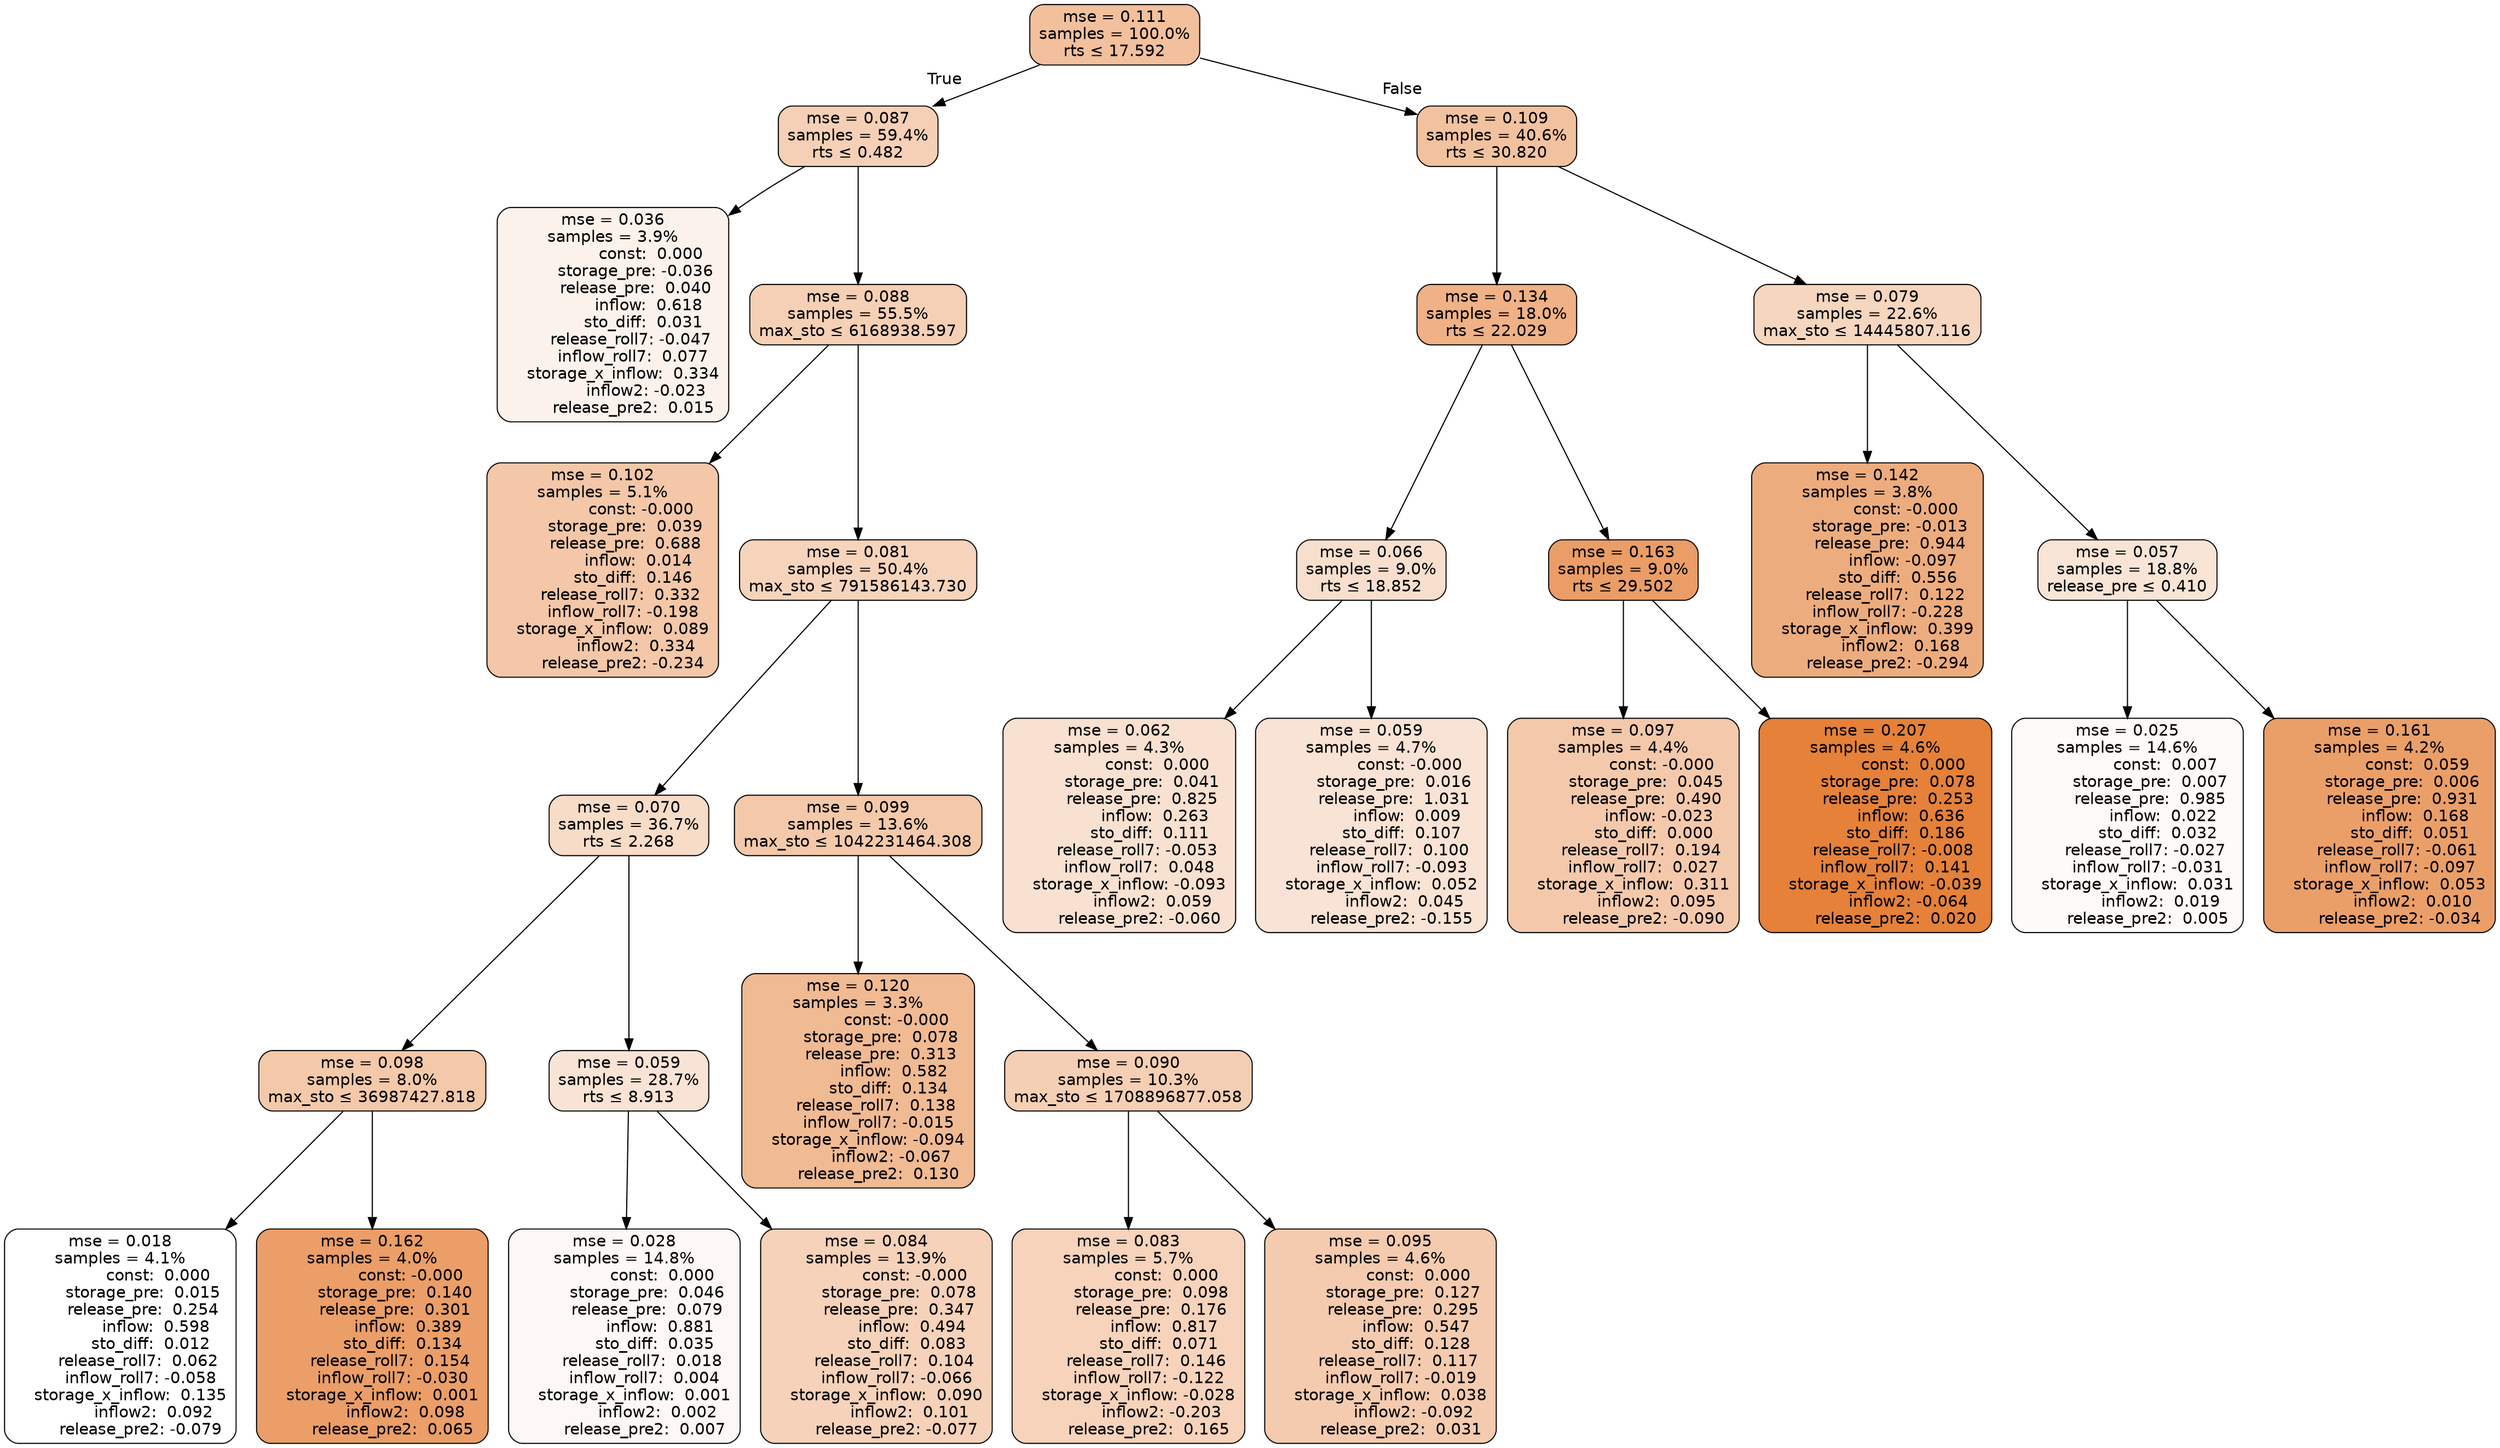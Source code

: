 digraph tree {
bgcolor="transparent"
node [shape=rectangle, style="filled, rounded", color="black", fontname=helvetica] ;
edge [fontname=helvetica] ;
	"0" [label="mse = 0.111
samples = 100.0%
rts &le; 17.592", fillcolor="#f2c09d"]
	"1" [label="mse = 0.087
samples = 59.4%
rts &le; 0.482", fillcolor="#f5d0b6"]
	"2" [label="mse = 0.036
samples = 3.9%
               const:  0.000
         storage_pre: -0.036
         release_pre:  0.040
              inflow:  0.618
            sto_diff:  0.031
       release_roll7: -0.047
        inflow_roll7:  0.077
    storage_x_inflow:  0.334
             inflow2: -0.023
        release_pre2:  0.015", fillcolor="#fcf2ec"]
	"3" [label="mse = 0.088
samples = 55.5%
max_sto &le; 6168938.597", fillcolor="#f5d0b5"]
	"4" [label="mse = 0.102
samples = 5.1%
               const: -0.000
         storage_pre:  0.039
         release_pre:  0.688
              inflow:  0.014
            sto_diff:  0.146
       release_roll7:  0.332
        inflow_roll7: -0.198
    storage_x_inflow:  0.089
             inflow2:  0.334
        release_pre2: -0.234", fillcolor="#f3c7a7"]
	"5" [label="mse = 0.081
samples = 50.4%
max_sto &le; 791586143.730", fillcolor="#f6d4bc"]
	"6" [label="mse = 0.070
samples = 36.7%
rts &le; 2.268", fillcolor="#f7dcc8"]
	"7" [label="mse = 0.098
samples = 8.0%
max_sto &le; 36987427.818", fillcolor="#f3c9aa"]
	"8" [label="mse = 0.018
samples = 4.1%
               const:  0.000
         storage_pre:  0.015
         release_pre:  0.254
              inflow:  0.598
            sto_diff:  0.012
       release_roll7:  0.062
        inflow_roll7: -0.058
    storage_x_inflow:  0.135
             inflow2:  0.092
        release_pre2: -0.079", fillcolor="#ffffff"]
	"9" [label="mse = 0.162
samples = 4.0%
               const: -0.000
         storage_pre:  0.140
         release_pre:  0.301
              inflow:  0.389
            sto_diff:  0.134
       release_roll7:  0.154
        inflow_roll7: -0.030
    storage_x_inflow:  0.001
             inflow2:  0.098
        release_pre2:  0.065", fillcolor="#eb9e67"]
	"10" [label="mse = 0.059
samples = 28.7%
rts &le; 8.913", fillcolor="#f9e3d4"]
	"11" [label="mse = 0.028
samples = 14.8%
               const:  0.000
         storage_pre:  0.046
         release_pre:  0.079
              inflow:  0.881
            sto_diff:  0.035
       release_roll7:  0.018
        inflow_roll7:  0.004
    storage_x_inflow:  0.001
             inflow2:  0.002
        release_pre2:  0.007", fillcolor="#fdf8f5"]
	"12" [label="mse = 0.084
samples = 13.9%
               const: -0.000
         storage_pre:  0.078
         release_pre:  0.347
              inflow:  0.494
            sto_diff:  0.083
       release_roll7:  0.104
        inflow_roll7: -0.066
    storage_x_inflow:  0.090
             inflow2:  0.101
        release_pre2: -0.077", fillcolor="#f5d2b9"]
	"13" [label="mse = 0.099
samples = 13.6%
max_sto &le; 1042231464.308", fillcolor="#f3c9aa"]
	"14" [label="mse = 0.120
samples = 3.3%
               const: -0.000
         storage_pre:  0.078
         release_pre:  0.313
              inflow:  0.582
            sto_diff:  0.134
       release_roll7:  0.138
        inflow_roll7: -0.015
    storage_x_inflow: -0.094
             inflow2: -0.067
        release_pre2:  0.130", fillcolor="#f0ba93"]
	"15" [label="mse = 0.090
samples = 10.3%
max_sto &le; 1708896877.058", fillcolor="#f5cfb3"]
	"16" [label="mse = 0.083
samples = 5.7%
               const:  0.000
         storage_pre:  0.098
         release_pre:  0.176
              inflow:  0.817
            sto_diff:  0.071
       release_roll7:  0.146
        inflow_roll7: -0.122
    storage_x_inflow: -0.028
             inflow2: -0.203
        release_pre2:  0.165", fillcolor="#f6d3ba"]
	"17" [label="mse = 0.095
samples = 4.6%
               const:  0.000
         storage_pre:  0.127
         release_pre:  0.295
              inflow:  0.547
            sto_diff:  0.128
       release_roll7:  0.117
        inflow_roll7: -0.019
    storage_x_inflow:  0.038
             inflow2: -0.092
        release_pre2:  0.031", fillcolor="#f4cbae"]
	"18" [label="mse = 0.109
samples = 40.6%
rts &le; 30.820", fillcolor="#f2c29f"]
	"19" [label="mse = 0.134
samples = 18.0%
rts &le; 22.029", fillcolor="#efb185"]
	"20" [label="mse = 0.066
samples = 9.0%
rts &le; 18.852", fillcolor="#f8dfcd"]
	"21" [label="mse = 0.062
samples = 4.3%
               const:  0.000
         storage_pre:  0.041
         release_pre:  0.825
              inflow:  0.263
            sto_diff:  0.111
       release_roll7: -0.053
        inflow_roll7:  0.048
    storage_x_inflow: -0.093
             inflow2:  0.059
        release_pre2: -0.060", fillcolor="#f8e1d0"]
	"22" [label="mse = 0.059
samples = 4.7%
               const: -0.000
         storage_pre:  0.016
         release_pre:  1.031
              inflow:  0.009
            sto_diff:  0.107
       release_roll7:  0.100
        inflow_roll7: -0.093
    storage_x_inflow:  0.052
             inflow2:  0.045
        release_pre2: -0.155", fillcolor="#f9e3d4"]
	"23" [label="mse = 0.163
samples = 9.0%
rts &le; 29.502", fillcolor="#ea9d66"]
	"24" [label="mse = 0.097
samples = 4.4%
               const: -0.000
         storage_pre:  0.045
         release_pre:  0.490
              inflow: -0.023
            sto_diff:  0.000
       release_roll7:  0.194
        inflow_roll7:  0.027
    storage_x_inflow:  0.311
             inflow2:  0.095
        release_pre2: -0.090", fillcolor="#f4c9ab"]
	"25" [label="mse = 0.207
samples = 4.6%
               const:  0.000
         storage_pre:  0.078
         release_pre:  0.253
              inflow:  0.636
            sto_diff:  0.186
       release_roll7: -0.008
        inflow_roll7:  0.141
    storage_x_inflow: -0.039
             inflow2: -0.064
        release_pre2:  0.020", fillcolor="#e58139"]
	"26" [label="mse = 0.079
samples = 22.6%
max_sto &le; 14445807.116", fillcolor="#f6d6be"]
	"27" [label="mse = 0.142
samples = 3.8%
               const: -0.000
         storage_pre: -0.013
         release_pre:  0.944
              inflow: -0.097
            sto_diff:  0.556
       release_roll7:  0.122
        inflow_roll7: -0.228
    storage_x_inflow:  0.399
             inflow2:  0.168
        release_pre2: -0.294", fillcolor="#edac7d"]
	"28" [label="mse = 0.057
samples = 18.8%
release_pre &le; 0.410", fillcolor="#f9e5d6"]
	"29" [label="mse = 0.025
samples = 14.6%
               const:  0.007
         storage_pre:  0.007
         release_pre:  0.985
              inflow:  0.022
            sto_diff:  0.032
       release_roll7: -0.027
        inflow_roll7: -0.031
    storage_x_inflow:  0.031
             inflow2:  0.019
        release_pre2:  0.005", fillcolor="#fefaf7"]
	"30" [label="mse = 0.161
samples = 4.2%
               const:  0.059
         storage_pre:  0.006
         release_pre:  0.931
              inflow:  0.168
            sto_diff:  0.051
       release_roll7: -0.061
        inflow_roll7: -0.097
    storage_x_inflow:  0.053
             inflow2:  0.010
        release_pre2: -0.034", fillcolor="#eb9f68"]

	"0" -> "1" [labeldistance=2.5, labelangle=45, headlabel="True"]
	"1" -> "2"
	"1" -> "3"
	"3" -> "4"
	"3" -> "5"
	"5" -> "6"
	"6" -> "7"
	"7" -> "8"
	"7" -> "9"
	"6" -> "10"
	"10" -> "11"
	"10" -> "12"
	"5" -> "13"
	"13" -> "14"
	"13" -> "15"
	"15" -> "16"
	"15" -> "17"
	"0" -> "18" [labeldistance=2.5, labelangle=-45, headlabel="False"]
	"18" -> "19"
	"19" -> "20"
	"20" -> "21"
	"20" -> "22"
	"19" -> "23"
	"23" -> "24"
	"23" -> "25"
	"18" -> "26"
	"26" -> "27"
	"26" -> "28"
	"28" -> "29"
	"28" -> "30"
}
